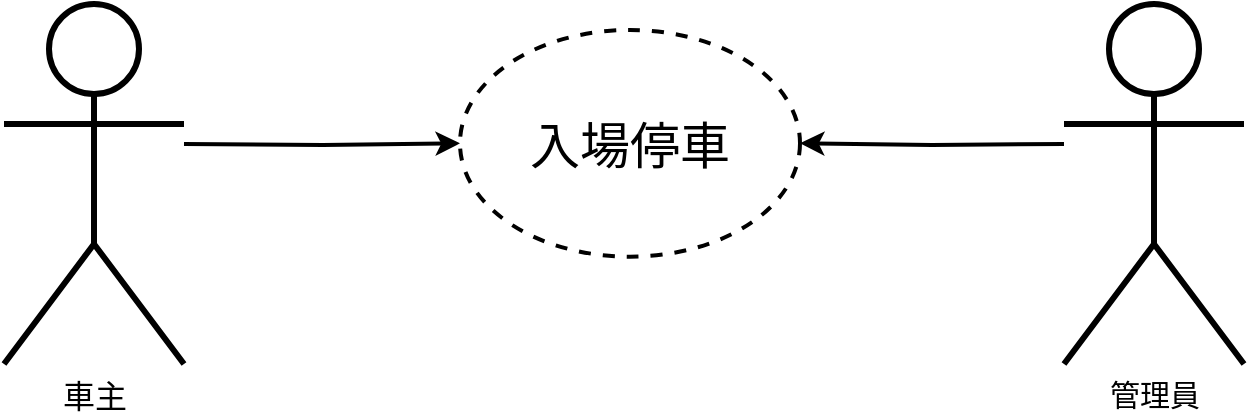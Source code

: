 <mxfile version="22.1.12" type="google">
  <diagram name="第 1 页" id="5qdWruiEF5vMZ18b9oNd">
    <mxGraphModel grid="1" page="1" gridSize="10" guides="1" tooltips="1" connect="1" arrows="1" fold="1" pageScale="1" pageWidth="827" pageHeight="1169" math="0" shadow="0">
      <root>
        <mxCell id="0" />
        <mxCell id="1" parent="0" />
        <mxCell id="mHY3J1owhafPt5hw_6A4-4" style="edgeStyle=orthogonalEdgeStyle;rounded=0;orthogonalLoop=1;jettySize=auto;html=1;entryX=0;entryY=0.5;entryDx=0;entryDy=0;strokeWidth=2;" edge="1" parent="1" target="mHY3J1owhafPt5hw_6A4-3">
          <mxGeometry relative="1" as="geometry">
            <mxPoint x="190" y="560" as="sourcePoint" />
          </mxGeometry>
        </mxCell>
        <mxCell id="mHY3J1owhafPt5hw_6A4-1" value="&lt;font style=&quot;font-size: 16px;&quot;&gt;車主&lt;/font&gt;" style="shape=umlActor;verticalLabelPosition=bottom;verticalAlign=top;html=1;outlineConnect=0;strokeWidth=3;" vertex="1" parent="1">
          <mxGeometry x="100" y="490" width="90" height="180" as="geometry" />
        </mxCell>
        <mxCell id="mHY3J1owhafPt5hw_6A4-5" style="edgeStyle=orthogonalEdgeStyle;rounded=0;orthogonalLoop=1;jettySize=auto;html=1;entryX=1;entryY=0.5;entryDx=0;entryDy=0;strokeWidth=2;" edge="1" parent="1" target="mHY3J1owhafPt5hw_6A4-3">
          <mxGeometry relative="1" as="geometry">
            <mxPoint x="630" y="560" as="sourcePoint" />
          </mxGeometry>
        </mxCell>
        <mxCell id="mHY3J1owhafPt5hw_6A4-2" value="&lt;font style=&quot;font-size: 15px;&quot;&gt;管理員&lt;/font&gt;" style="shape=umlActor;verticalLabelPosition=bottom;verticalAlign=top;html=1;outlineConnect=0;strokeWidth=3;" vertex="1" parent="1">
          <mxGeometry x="630" y="490" width="90" height="180" as="geometry" />
        </mxCell>
        <mxCell id="mHY3J1owhafPt5hw_6A4-3" value="&lt;font style=&quot;font-size: 25px;&quot;&gt;入場停車&lt;/font&gt;" style="ellipse;whiteSpace=wrap;html=1;dashed=1;strokeWidth=2;" vertex="1" parent="1">
          <mxGeometry x="328" y="503" width="170" height="113.33" as="geometry" />
        </mxCell>
      </root>
    </mxGraphModel>
  </diagram>
</mxfile>
